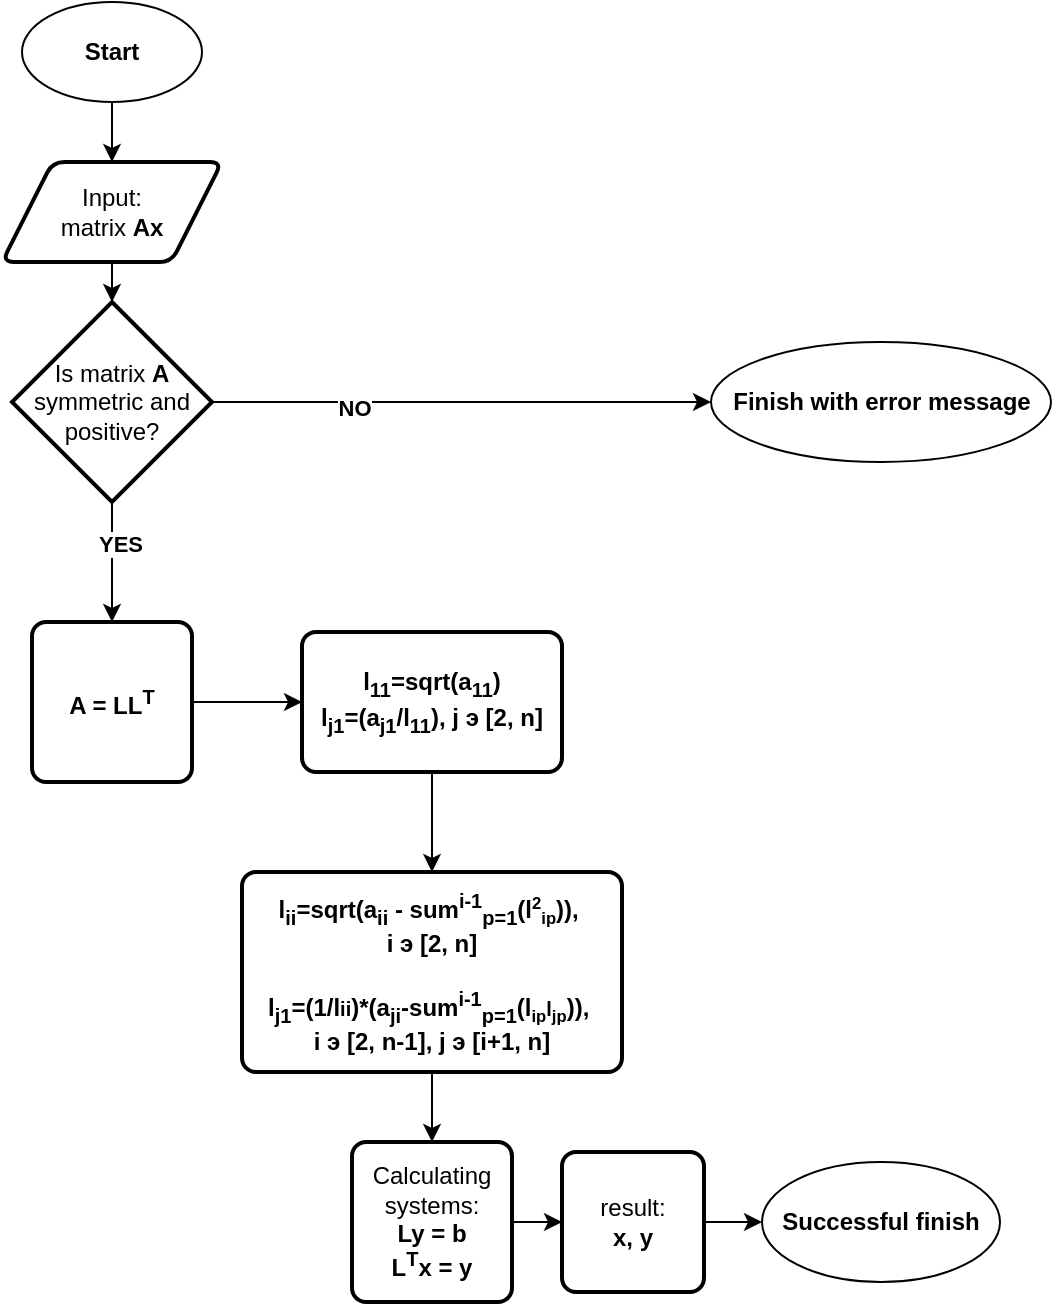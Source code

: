 <mxfile version="24.1.0" type="device">
  <diagram name="Page-1" id="2_5DW5IGwhuXeKyf1wd">
    <mxGraphModel dx="870" dy="692" grid="1" gridSize="10" guides="1" tooltips="1" connect="1" arrows="1" fold="1" page="1" pageScale="1" pageWidth="827" pageHeight="1169" math="0" shadow="0">
      <root>
        <mxCell id="0" />
        <mxCell id="1" parent="0" />
        <mxCell id="-nLzh2Zqv-7Wwyc-YTre-23" style="edgeStyle=orthogonalEdgeStyle;rounded=0;orthogonalLoop=1;jettySize=auto;html=1;" edge="1" parent="1" source="-nLzh2Zqv-7Wwyc-YTre-20" target="-nLzh2Zqv-7Wwyc-YTre-22">
          <mxGeometry relative="1" as="geometry" />
        </mxCell>
        <mxCell id="-nLzh2Zqv-7Wwyc-YTre-20" value="&lt;b&gt;Start&lt;/b&gt;" style="ellipse;whiteSpace=wrap;html=1;" vertex="1" parent="1">
          <mxGeometry x="70" y="50" width="90" height="50" as="geometry" />
        </mxCell>
        <mxCell id="-nLzh2Zqv-7Wwyc-YTre-27" style="edgeStyle=orthogonalEdgeStyle;rounded=0;orthogonalLoop=1;jettySize=auto;html=1;" edge="1" parent="1" source="-nLzh2Zqv-7Wwyc-YTre-22" target="-nLzh2Zqv-7Wwyc-YTre-26">
          <mxGeometry relative="1" as="geometry" />
        </mxCell>
        <mxCell id="-nLzh2Zqv-7Wwyc-YTre-22" value="Input:&lt;br&gt;matrix &lt;b&gt;Ax&lt;/b&gt;" style="shape=parallelogram;html=1;strokeWidth=2;perimeter=parallelogramPerimeter;whiteSpace=wrap;rounded=1;arcSize=12;size=0.23;" vertex="1" parent="1">
          <mxGeometry x="60" y="130" width="110" height="50" as="geometry" />
        </mxCell>
        <mxCell id="-nLzh2Zqv-7Wwyc-YTre-29" style="edgeStyle=orthogonalEdgeStyle;rounded=0;orthogonalLoop=1;jettySize=auto;html=1;" edge="1" parent="1" source="-nLzh2Zqv-7Wwyc-YTre-26" target="-nLzh2Zqv-7Wwyc-YTre-28">
          <mxGeometry relative="1" as="geometry" />
        </mxCell>
        <mxCell id="-nLzh2Zqv-7Wwyc-YTre-30" value="&lt;b&gt;NO&lt;/b&gt;" style="edgeLabel;html=1;align=center;verticalAlign=middle;resizable=0;points=[];" vertex="1" connectable="0" parent="-nLzh2Zqv-7Wwyc-YTre-29">
          <mxGeometry x="-0.436" y="-2" relative="1" as="geometry">
            <mxPoint y="1" as="offset" />
          </mxGeometry>
        </mxCell>
        <mxCell id="-nLzh2Zqv-7Wwyc-YTre-42" style="edgeStyle=orthogonalEdgeStyle;rounded=0;orthogonalLoop=1;jettySize=auto;html=1;" edge="1" parent="1" source="-nLzh2Zqv-7Wwyc-YTre-26" target="-nLzh2Zqv-7Wwyc-YTre-39">
          <mxGeometry relative="1" as="geometry" />
        </mxCell>
        <mxCell id="-nLzh2Zqv-7Wwyc-YTre-49" value="&lt;b&gt;YES&lt;/b&gt;" style="edgeLabel;html=1;align=center;verticalAlign=middle;resizable=0;points=[];" vertex="1" connectable="0" parent="-nLzh2Zqv-7Wwyc-YTre-42">
          <mxGeometry x="-0.325" y="4" relative="1" as="geometry">
            <mxPoint as="offset" />
          </mxGeometry>
        </mxCell>
        <mxCell id="-nLzh2Zqv-7Wwyc-YTre-26" value="Is matrix &lt;b&gt;A&lt;/b&gt; symmetric and positive?" style="strokeWidth=2;html=1;shape=mxgraph.flowchart.decision;whiteSpace=wrap;" vertex="1" parent="1">
          <mxGeometry x="65" y="200" width="100" height="100" as="geometry" />
        </mxCell>
        <mxCell id="-nLzh2Zqv-7Wwyc-YTre-28" value="&lt;font face=&quot;Helvetica&quot;&gt;&lt;b&gt;Finish with error message&lt;/b&gt;&lt;/font&gt;" style="ellipse;whiteSpace=wrap;html=1;" vertex="1" parent="1">
          <mxGeometry x="414.5" y="220" width="170" height="60" as="geometry" />
        </mxCell>
        <mxCell id="-nLzh2Zqv-7Wwyc-YTre-43" style="edgeStyle=orthogonalEdgeStyle;rounded=0;orthogonalLoop=1;jettySize=auto;html=1;" edge="1" parent="1" source="-nLzh2Zqv-7Wwyc-YTre-39" target="-nLzh2Zqv-7Wwyc-YTre-40">
          <mxGeometry relative="1" as="geometry" />
        </mxCell>
        <mxCell id="-nLzh2Zqv-7Wwyc-YTre-39" value="&lt;b&gt;A = LL&lt;sup&gt;T&lt;/sup&gt;&lt;/b&gt;" style="rounded=1;whiteSpace=wrap;html=1;absoluteArcSize=1;arcSize=14;strokeWidth=2;" vertex="1" parent="1">
          <mxGeometry x="75" y="360" width="80" height="80" as="geometry" />
        </mxCell>
        <mxCell id="-nLzh2Zqv-7Wwyc-YTre-44" style="edgeStyle=orthogonalEdgeStyle;rounded=0;orthogonalLoop=1;jettySize=auto;html=1;" edge="1" parent="1" source="-nLzh2Zqv-7Wwyc-YTre-40" target="-nLzh2Zqv-7Wwyc-YTre-41">
          <mxGeometry relative="1" as="geometry" />
        </mxCell>
        <mxCell id="-nLzh2Zqv-7Wwyc-YTre-40" value="&lt;b&gt;l&lt;sub&gt;11&lt;/sub&gt;=sqrt(a&lt;sub&gt;11&lt;/sub&gt;)&lt;/b&gt;&lt;div&gt;&lt;b&gt;l&lt;sub&gt;j1&lt;/sub&gt;=(a&lt;sub&gt;j1&lt;/sub&gt;/l&lt;sub&gt;11&lt;/sub&gt;), j э [2, n]&lt;/b&gt;&lt;/div&gt;" style="rounded=1;whiteSpace=wrap;html=1;absoluteArcSize=1;arcSize=14;strokeWidth=2;" vertex="1" parent="1">
          <mxGeometry x="210" y="365" width="130" height="70" as="geometry" />
        </mxCell>
        <mxCell id="-nLzh2Zqv-7Wwyc-YTre-46" style="edgeStyle=orthogonalEdgeStyle;rounded=0;orthogonalLoop=1;jettySize=auto;html=1;" edge="1" parent="1" source="-nLzh2Zqv-7Wwyc-YTre-41" target="-nLzh2Zqv-7Wwyc-YTre-45">
          <mxGeometry relative="1" as="geometry" />
        </mxCell>
        <mxCell id="-nLzh2Zqv-7Wwyc-YTre-41" value="&lt;b&gt;l&lt;sub&gt;ii&lt;/sub&gt;=sqrt(a&lt;sub&gt;ii&lt;/sub&gt;&amp;nbsp;- sum&lt;sup&gt;i-1&lt;/sup&gt;&lt;sub&gt;p=1&lt;/sub&gt;(l&lt;span style=&quot;font-size: 10px;&quot;&gt;&lt;sup&gt;2&lt;/sup&gt;&lt;sub&gt;ip&lt;/sub&gt;&lt;/span&gt;)),&amp;nbsp;&lt;/b&gt;&lt;div&gt;&lt;b&gt;i э [2, n]&lt;/b&gt;&lt;/div&gt;&lt;div&gt;&lt;b&gt;&lt;br&gt;&lt;/b&gt;&lt;div&gt;&lt;b&gt;l&lt;sub&gt;j1&lt;/sub&gt;=(1/l&lt;span style=&quot;font-size: 10px;&quot;&gt;ii&lt;/span&gt;)*(a&lt;sub&gt;ji&lt;/sub&gt;-&lt;span style=&quot;background-color: initial;&quot;&gt;sum&lt;sup&gt;i-1&lt;/sup&gt;&lt;sub&gt;p=1&lt;/sub&gt;(l&lt;span style=&quot;font-size: 10px;&quot;&gt;&lt;sub&gt;ip&lt;/sub&gt;l&lt;sub&gt;jp&lt;/sub&gt;&lt;/span&gt;)&lt;/span&gt;&lt;span style=&quot;background-color: initial;&quot;&gt;),&amp;nbsp;&lt;/span&gt;&lt;/b&gt;&lt;/div&gt;&lt;div&gt;&lt;b&gt;&lt;span style=&quot;background-color: initial;&quot;&gt;i э [2, n-1],&amp;nbsp;&lt;/span&gt;&lt;span style=&quot;background-color: initial;&quot;&gt;j э [i+1, n]&lt;/span&gt;&lt;/b&gt;&lt;/div&gt;&lt;/div&gt;" style="rounded=1;whiteSpace=wrap;html=1;absoluteArcSize=1;arcSize=14;strokeWidth=2;" vertex="1" parent="1">
          <mxGeometry x="180" y="485" width="190" height="100" as="geometry" />
        </mxCell>
        <mxCell id="-nLzh2Zqv-7Wwyc-YTre-48" style="edgeStyle=orthogonalEdgeStyle;rounded=0;orthogonalLoop=1;jettySize=auto;html=1;" edge="1" parent="1" source="-nLzh2Zqv-7Wwyc-YTre-45" target="-nLzh2Zqv-7Wwyc-YTre-47">
          <mxGeometry relative="1" as="geometry" />
        </mxCell>
        <mxCell id="-nLzh2Zqv-7Wwyc-YTre-45" value="Calculating systems:&lt;br&gt;&lt;b&gt;Ly = b&lt;/b&gt;&lt;div&gt;&lt;b&gt;L&lt;sup&gt;T&lt;/sup&gt;x = y&lt;/b&gt;&lt;/div&gt;" style="rounded=1;whiteSpace=wrap;html=1;absoluteArcSize=1;arcSize=14;strokeWidth=2;" vertex="1" parent="1">
          <mxGeometry x="235" y="620" width="80" height="80" as="geometry" />
        </mxCell>
        <mxCell id="-nLzh2Zqv-7Wwyc-YTre-52" style="edgeStyle=orthogonalEdgeStyle;rounded=0;orthogonalLoop=1;jettySize=auto;html=1;" edge="1" parent="1" source="-nLzh2Zqv-7Wwyc-YTre-47" target="-nLzh2Zqv-7Wwyc-YTre-50">
          <mxGeometry relative="1" as="geometry" />
        </mxCell>
        <mxCell id="-nLzh2Zqv-7Wwyc-YTre-47" value="result:&lt;div&gt;&lt;b&gt;x, y&lt;/b&gt;&lt;/div&gt;" style="rounded=1;whiteSpace=wrap;html=1;absoluteArcSize=1;arcSize=14;strokeWidth=2;" vertex="1" parent="1">
          <mxGeometry x="340" y="625" width="71" height="70" as="geometry" />
        </mxCell>
        <mxCell id="-nLzh2Zqv-7Wwyc-YTre-50" value="&lt;font face=&quot;Helvetica&quot;&gt;&lt;b&gt;Successful finish&lt;/b&gt;&lt;/font&gt;" style="ellipse;whiteSpace=wrap;html=1;" vertex="1" parent="1">
          <mxGeometry x="440" y="630" width="119" height="60" as="geometry" />
        </mxCell>
      </root>
    </mxGraphModel>
  </diagram>
</mxfile>
